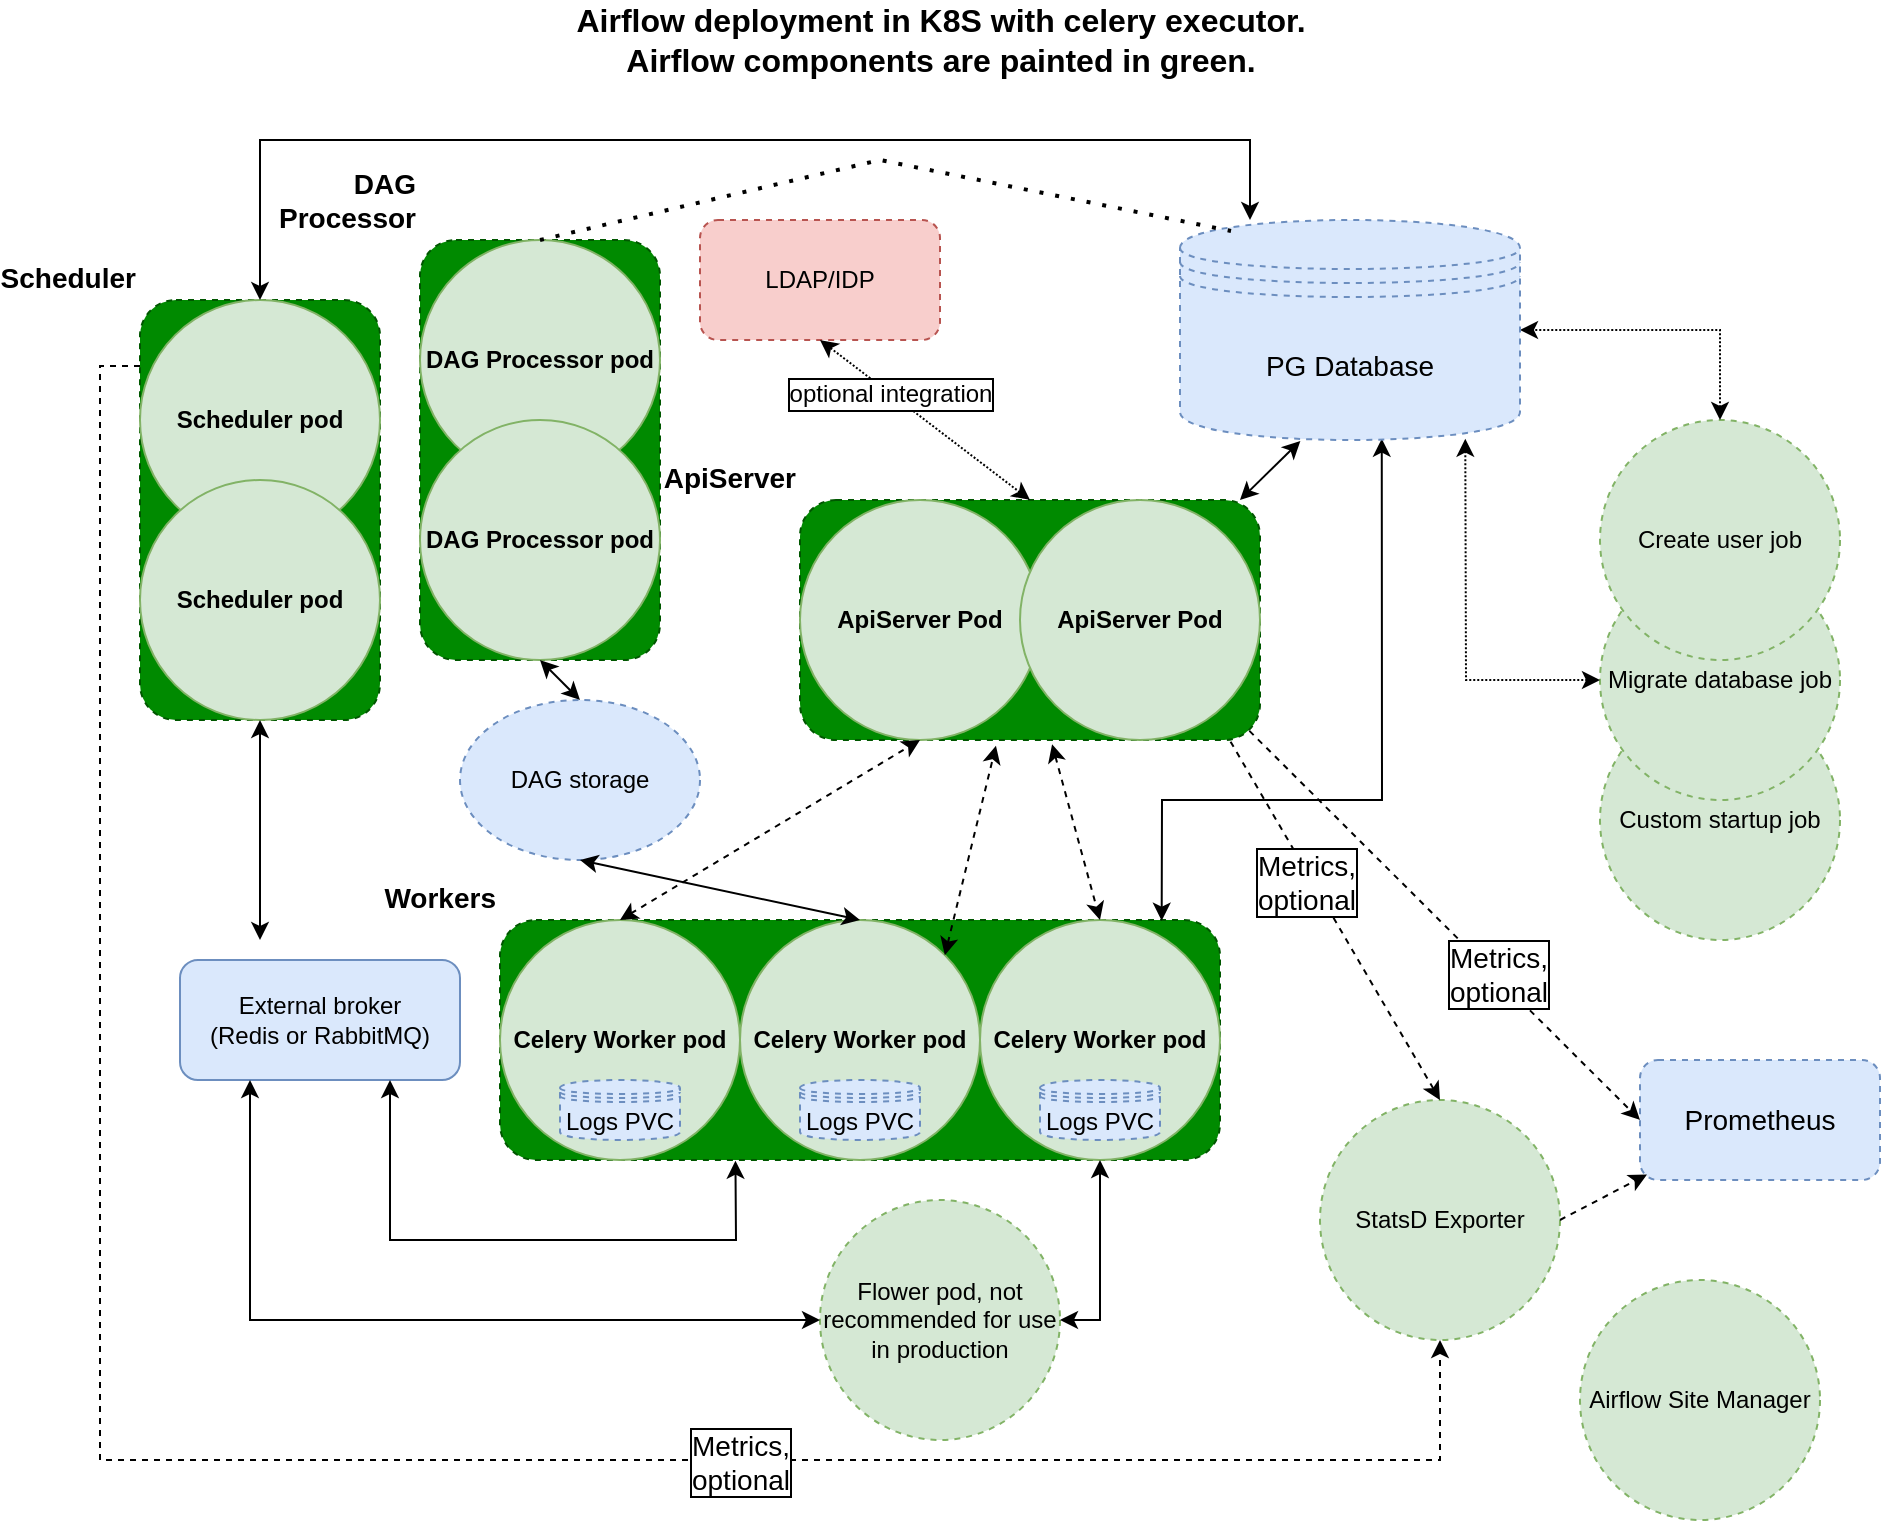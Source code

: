 <mxfile version="16.4.0" type="device"><diagram id="GbyRqpKRcZK6B-UKNelD" name="Page-1"><mxGraphModel dx="1839" dy="689" grid="1" gridSize="10" guides="1" tooltips="1" connect="1" arrows="1" fold="1" page="1" pageScale="1" pageWidth="850" pageHeight="1100" math="0" shadow="0"><root><mxCell id="0"/><mxCell id="1" parent="0"/><mxCell id="Dk27hHKvVKV4xQAAj8q2-93" value="&lt;b&gt;&lt;font style=&quot;font-size: 14px&quot; color=&quot;#000000&quot;&gt;Workers&lt;/font&gt;&lt;/b&gt;" style="rounded=1;whiteSpace=wrap;html=1;dashed=1;spacingTop=0;labelPosition=left;verticalLabelPosition=top;align=right;verticalAlign=bottom;fillColor=#008a00;fontColor=#ffffff;strokeColor=#005700;" parent="1" vertex="1"><mxGeometry x="150" y="460" width="360" height="120" as="geometry"/></mxCell><mxCell id="01b81DOPks4PxqhsAP29-13" value="External broker&lt;br&gt;(Redis or RabbitMQ)" style="rounded=1;whiteSpace=wrap;html=1;fillColor=#dae8fc;strokeColor=#6c8ebf;" parent="1" vertex="1"><mxGeometry x="-10" y="480" width="140" height="60" as="geometry"/></mxCell><mxCell id="01b81DOPks4PxqhsAP29-35" value="&lt;b&gt;&lt;font style=&quot;font-size: 16px&quot;&gt;Airflow deployment in K8S with celery executor.&lt;br&gt;Airflow components are painted in green.&lt;/font&gt;&lt;/b&gt;" style="text;html=1;align=center;verticalAlign=middle;resizable=0;points=[];autosize=1;strokeColor=none;fillColor=none;fontSize=12;" parent="1" vertex="1"><mxGeometry x="180" width="380" height="40" as="geometry"/></mxCell><mxCell id="Dk27hHKvVKV4xQAAj8q2-44" value="&lt;font color=&quot;#000000&quot;&gt;&lt;span style=&quot;font-size: 14px&quot;&gt;&lt;b&gt;ApiServer&lt;/b&gt;&lt;/span&gt;&lt;/font&gt;" style="rounded=1;whiteSpace=wrap;html=1;dashed=1;spacingTop=0;labelPosition=left;verticalLabelPosition=top;align=right;verticalAlign=bottom;fillColor=#008a00;fontColor=#ffffff;strokeColor=#005700;" parent="1" vertex="1"><mxGeometry x="300" y="250" width="230" height="120" as="geometry"/></mxCell><mxCell id="Dk27hHKvVKV4xQAAj8q2-45" value="&lt;b&gt;&lt;font style=&quot;font-size: 14px&quot; color=&quot;#000000&quot;&gt;Scheduler&lt;/font&gt;&lt;/b&gt;" style="rounded=1;whiteSpace=wrap;html=1;dashed=1;spacingTop=0;labelPosition=left;verticalLabelPosition=top;align=right;verticalAlign=bottom;fillColor=#008a00;fontColor=#ffffff;strokeColor=#005700;" parent="1" vertex="1"><mxGeometry x="-30" y="150" width="120" height="210" as="geometry"/></mxCell><mxCell id="Dk27hHKvVKV4xQAAj8q2-46" value="&lt;b&gt;ApiServer Pod&lt;/b&gt;" style="ellipse;whiteSpace=wrap;html=1;aspect=fixed;fillColor=#d5e8d4;strokeColor=#82b366;" parent="1" vertex="1"><mxGeometry x="300" y="250" width="120" height="120" as="geometry"/></mxCell><mxCell id="Dk27hHKvVKV4xQAAj8q2-47" value="&lt;b&gt;Scheduler pod&lt;br&gt;&lt;/b&gt;" style="ellipse;whiteSpace=wrap;html=1;aspect=fixed;fillColor=#d5e8d4;strokeColor=#82b366;" parent="1" vertex="1"><mxGeometry x="-30" y="150" width="120" height="120" as="geometry"/></mxCell><mxCell id="Dk27hHKvVKV4xQAAj8q2-48" value="&lt;b&gt;Scheduler pod&lt;/b&gt;" style="ellipse;whiteSpace=wrap;html=1;aspect=fixed;fillColor=#d5e8d4;strokeColor=#82b366;" parent="1" vertex="1"><mxGeometry x="-30" y="240" width="120" height="120" as="geometry"/></mxCell><mxCell id="Dk27hHKvVKV4xQAAj8q2-49" value="&lt;b&gt;Celery Worker pod&lt;/b&gt;" style="ellipse;whiteSpace=wrap;html=1;aspect=fixed;fillColor=#d5e8d4;strokeColor=#82b366;" parent="1" vertex="1"><mxGeometry x="150" y="460" width="120" height="120" as="geometry"/></mxCell><mxCell id="Dk27hHKvVKV4xQAAj8q2-50" value="&lt;b&gt;Celery Worker pod&lt;/b&gt;" style="ellipse;whiteSpace=wrap;html=1;aspect=fixed;fillColor=#d5e8d4;strokeColor=#82b366;" parent="1" vertex="1"><mxGeometry x="270" y="460" width="120" height="120" as="geometry"/></mxCell><mxCell id="Dk27hHKvVKV4xQAAj8q2-51" value="&lt;b&gt;Celery Worker pod&lt;/b&gt;" style="ellipse;whiteSpace=wrap;html=1;aspect=fixed;fillColor=#d5e8d4;strokeColor=#82b366;" parent="1" vertex="1"><mxGeometry x="390" y="460" width="120" height="120" as="geometry"/></mxCell><mxCell id="Dk27hHKvVKV4xQAAj8q2-54" value="" style="endArrow=classic;startArrow=classic;html=1;rounded=0;entryX=0.616;entryY=0.994;entryDx=0;entryDy=0;entryPerimeter=0;exitX=0.919;exitY=0.003;exitDx=0;exitDy=0;exitPerimeter=0;" parent="1" source="Dk27hHKvVKV4xQAAj8q2-93" edge="1"><mxGeometry width="50" height="50" relative="1" as="geometry"><mxPoint x="470" y="410" as="sourcePoint"/><mxPoint x="590.88" y="219.34" as="targetPoint"/><Array as="points"><mxPoint x="481" y="400"/><mxPoint x="591" y="400"/></Array></mxGeometry></mxCell><mxCell id="Dk27hHKvVKV4xQAAj8q2-55" value="" style="endArrow=classic;startArrow=classic;html=1;rounded=0;entryX=0.39;entryY=1.004;entryDx=0;entryDy=0;entryPerimeter=0;" parent="1" edge="1"><mxGeometry width="50" height="50" relative="1" as="geometry"><mxPoint x="520" y="250" as="sourcePoint"/><mxPoint x="550.2" y="220.44" as="targetPoint"/><Array as="points"/></mxGeometry></mxCell><mxCell id="Dk27hHKvVKV4xQAAj8q2-57" value="" style="endArrow=classic;startArrow=classic;html=1;rounded=0;dashed=1;exitX=1;exitY=0;exitDx=0;exitDy=0;entryX=0.426;entryY=1.024;entryDx=0;entryDy=0;entryPerimeter=0;" parent="1" source="Dk27hHKvVKV4xQAAj8q2-50" target="Dk27hHKvVKV4xQAAj8q2-44" edge="1"><mxGeometry width="50" height="50" relative="1" as="geometry"><mxPoint x="390" y="490" as="sourcePoint"/><mxPoint x="440" y="440" as="targetPoint"/><Array as="points"/></mxGeometry></mxCell><mxCell id="Dk27hHKvVKV4xQAAj8q2-58" value="" style="endArrow=classic;startArrow=classic;html=1;rounded=0;dashed=1;exitX=0.548;exitY=1.018;exitDx=0;exitDy=0;entryX=0.5;entryY=0;entryDx=0;entryDy=0;exitPerimeter=0;" parent="1" source="Dk27hHKvVKV4xQAAj8q2-44" target="Dk27hHKvVKV4xQAAj8q2-51" edge="1"><mxGeometry width="50" height="50" relative="1" as="geometry"><mxPoint x="390" y="490" as="sourcePoint"/><mxPoint x="440" y="440" as="targetPoint"/></mxGeometry></mxCell><mxCell id="Dk27hHKvVKV4xQAAj8q2-59" value="LDAP/IDP" style="rounded=1;whiteSpace=wrap;html=1;fillColor=#f8cecc;strokeColor=#b85450;dashed=1;" parent="1" vertex="1"><mxGeometry x="250" y="110" width="120" height="60" as="geometry"/></mxCell><mxCell id="Dk27hHKvVKV4xQAAj8q2-60" value="&lt;font style=&quot;font-size: 12px&quot;&gt;optional integration&lt;/font&gt;" style="endArrow=classic;startArrow=classic;html=1;rounded=0;entryX=0.5;entryY=1;entryDx=0;entryDy=0;dashed=1;dashPattern=1 1;labelBorderColor=default;exitX=0.5;exitY=0;exitDx=0;exitDy=0;" parent="1" source="Dk27hHKvVKV4xQAAj8q2-44" target="Dk27hHKvVKV4xQAAj8q2-59" edge="1"><mxGeometry x="0.333" width="50" height="50" relative="1" as="geometry"><mxPoint x="390" y="260" as="sourcePoint"/><mxPoint x="440" y="340" as="targetPoint"/><mxPoint as="offset"/></mxGeometry></mxCell><mxCell id="Dk27hHKvVKV4xQAAj8q2-61" value="Custom startup job" style="ellipse;whiteSpace=wrap;html=1;aspect=fixed;fontSize=12;fillColor=#d5e8d4;dashed=1;strokeColor=#82b366;" parent="1" vertex="1"><mxGeometry x="700" y="350" width="120" height="120" as="geometry"/></mxCell><mxCell id="Dk27hHKvVKV4xQAAj8q2-62" value="Migrate database job" style="ellipse;whiteSpace=wrap;html=1;aspect=fixed;fontSize=12;fillColor=#d5e8d4;dashed=1;strokeColor=#82b366;" parent="1" vertex="1"><mxGeometry x="700" y="280" width="120" height="120" as="geometry"/></mxCell><mxCell id="Dk27hHKvVKV4xQAAj8q2-63" value="Create user job" style="ellipse;whiteSpace=wrap;html=1;aspect=fixed;fontSize=12;fillColor=#d5e8d4;dashed=1;strokeColor=#82b366;" parent="1" vertex="1"><mxGeometry x="700" y="210" width="120" height="120" as="geometry"/></mxCell><mxCell id="Dk27hHKvVKV4xQAAj8q2-64" value="" style="endArrow=classic;startArrow=classic;html=1;rounded=0;dashed=1;dashPattern=1 1;labelBorderColor=default;fontSize=12;exitX=0.5;exitY=0;exitDx=0;exitDy=0;entryX=1;entryY=0.5;entryDx=0;entryDy=0;" parent="1" source="Dk27hHKvVKV4xQAAj8q2-63" edge="1"><mxGeometry width="50" height="50" relative="1" as="geometry"><mxPoint x="510" y="350" as="sourcePoint"/><mxPoint x="660" y="165" as="targetPoint"/><Array as="points"><mxPoint x="760" y="165"/></Array></mxGeometry></mxCell><mxCell id="Dk27hHKvVKV4xQAAj8q2-65" value="" style="endArrow=classic;startArrow=classic;html=1;rounded=0;dashed=1;dashPattern=1 1;labelBorderColor=default;fontSize=12;exitX=0;exitY=0.5;exitDx=0;exitDy=0;entryX=0.848;entryY=0.994;entryDx=0;entryDy=0;entryPerimeter=0;" parent="1" source="Dk27hHKvVKV4xQAAj8q2-62" edge="1"><mxGeometry width="50" height="50" relative="1" as="geometry"><mxPoint x="510" y="350" as="sourcePoint"/><mxPoint x="632.64" y="219.34" as="targetPoint"/><Array as="points"><mxPoint x="633" y="340"/></Array></mxGeometry></mxCell><mxCell id="Dk27hHKvVKV4xQAAj8q2-70" value="" style="endArrow=classic;startArrow=classic;html=1;rounded=0;exitX=0.75;exitY=1;exitDx=0;exitDy=0;labelBorderColor=default;entryX=0.327;entryY=1.003;entryDx=0;entryDy=0;entryPerimeter=0;" parent="1" source="01b81DOPks4PxqhsAP29-13" target="Dk27hHKvVKV4xQAAj8q2-93" edge="1"><mxGeometry x="-0.78" width="50" height="50" relative="1" as="geometry"><mxPoint x="65" y="540" as="sourcePoint"/><mxPoint x="317.574" y="382.426" as="targetPoint"/><mxPoint as="offset"/><Array as="points"><mxPoint x="95" y="580"/><mxPoint x="95" y="620"/><mxPoint x="268" y="620"/></Array></mxGeometry></mxCell><mxCell id="Dk27hHKvVKV4xQAAj8q2-72" value="&lt;b&gt;ApiServer Pod&lt;/b&gt;" style="ellipse;whiteSpace=wrap;html=1;aspect=fixed;fillColor=#d5e8d4;strokeColor=#82b366;" parent="1" vertex="1"><mxGeometry x="410" y="250" width="120" height="120" as="geometry"/></mxCell><mxCell id="Dk27hHKvVKV4xQAAj8q2-73" value="" style="endArrow=classic;startArrow=classic;html=1;rounded=0;labelBackgroundColor=none;fontSize=14;fontColor=#000000;exitX=0.5;exitY=0;exitDx=0;exitDy=0;entryX=0.25;entryY=0;entryDx=0;entryDy=0;" parent="1" source="Dk27hHKvVKV4xQAAj8q2-47" edge="1"><mxGeometry width="50" height="50" relative="1" as="geometry"><mxPoint x="350" y="300" as="sourcePoint"/><mxPoint x="525" y="110" as="targetPoint"/><Array as="points"><mxPoint x="30" y="70"/><mxPoint x="300" y="70"/><mxPoint x="525" y="70"/></Array></mxGeometry></mxCell><mxCell id="Dk27hHKvVKV4xQAAj8q2-74" value="StatsD Exporter" style="ellipse;whiteSpace=wrap;html=1;aspect=fixed;fontSize=12;fillColor=#d5e8d4;dashed=1;strokeColor=#82b366;" parent="1" vertex="1"><mxGeometry x="560" y="550" width="120" height="120" as="geometry"/></mxCell><mxCell id="Dk27hHKvVKV4xQAAj8q2-75" value="PG Database" style="shape=datastore;whiteSpace=wrap;html=1;shadow=0;dashed=1;fontSize=14;fillColor=#dae8fc;strokeColor=#6c8ebf;" parent="1" vertex="1"><mxGeometry x="490" y="110" width="170" height="110" as="geometry"/></mxCell><mxCell id="Dk27hHKvVKV4xQAAj8q2-77" value="Prometheus" style="rounded=1;whiteSpace=wrap;html=1;shadow=0;dashed=1;fontSize=14;fillColor=#dae8fc;strokeColor=#6c8ebf;" parent="1" vertex="1"><mxGeometry x="720" y="530" width="120" height="60" as="geometry"/></mxCell><mxCell id="Dk27hHKvVKV4xQAAj8q2-78" value="" style="endArrow=classic;html=1;rounded=0;labelBackgroundColor=none;fontSize=14;fontColor=#FFFFFF;exitX=1;exitY=0.5;exitDx=0;exitDy=0;entryX=0.029;entryY=0.955;entryDx=0;entryDy=0;dashed=1;entryPerimeter=0;" parent="1" source="Dk27hHKvVKV4xQAAj8q2-74" target="Dk27hHKvVKV4xQAAj8q2-77" edge="1"><mxGeometry width="50" height="50" relative="1" as="geometry"><mxPoint x="540" y="430" as="sourcePoint"/><mxPoint x="590" y="380" as="targetPoint"/><Array as="points"/></mxGeometry></mxCell><mxCell id="Dk27hHKvVKV4xQAAj8q2-79" value="" style="endArrow=classic;html=1;rounded=0;labelBackgroundColor=none;fontSize=14;fontColor=#FFFFFF;entryX=0;entryY=0.5;entryDx=0;entryDy=0;exitX=0.977;exitY=0.962;exitDx=0;exitDy=0;exitPerimeter=0;dashed=1;" parent="1" source="Dk27hHKvVKV4xQAAj8q2-44" target="Dk27hHKvVKV4xQAAj8q2-77" edge="1"><mxGeometry width="50" height="50" relative="1" as="geometry"><mxPoint x="540" y="430" as="sourcePoint"/><mxPoint x="590" y="380" as="targetPoint"/></mxGeometry></mxCell><mxCell id="Dk27hHKvVKV4xQAAj8q2-80" value="Metrics,&lt;br&gt;optional" style="edgeLabel;html=1;align=center;verticalAlign=middle;resizable=0;points=[];fontSize=14;fontColor=#000000;labelBorderColor=default;" parent="Dk27hHKvVKV4xQAAj8q2-79" vertex="1" connectable="0"><mxGeometry x="0.257" y="2" relative="1" as="geometry"><mxPoint as="offset"/></mxGeometry></mxCell><mxCell id="Dk27hHKvVKV4xQAAj8q2-81" value="" style="endArrow=classic;html=1;rounded=0;dashed=1;labelBackgroundColor=none;fontSize=14;fontColor=#FFFFFF;exitX=0.936;exitY=1.007;exitDx=0;exitDy=0;exitPerimeter=0;labelBorderColor=default;entryX=0.5;entryY=0;entryDx=0;entryDy=0;" parent="1" source="Dk27hHKvVKV4xQAAj8q2-44" target="Dk27hHKvVKV4xQAAj8q2-74" edge="1"><mxGeometry width="50" height="50" relative="1" as="geometry"><mxPoint x="480" y="390" as="sourcePoint"/><mxPoint x="540" y="410" as="targetPoint"/></mxGeometry></mxCell><mxCell id="Dk27hHKvVKV4xQAAj8q2-82" value="Metrics,&lt;br&gt;optional" style="edgeLabel;html=1;align=center;verticalAlign=middle;resizable=0;points=[];fontSize=14;fontColor=#000000;labelBorderColor=default;" parent="Dk27hHKvVKV4xQAAj8q2-81" vertex="1" connectable="0"><mxGeometry x="0.203" y="-1" relative="1" as="geometry"><mxPoint x="-25" y="-39" as="offset"/></mxGeometry></mxCell><mxCell id="Dk27hHKvVKV4xQAAj8q2-83" value="" style="endArrow=classic;html=1;rounded=0;dashed=1;labelBackgroundColor=none;fontSize=14;fontColor=#FFFFFF;entryX=0.5;entryY=1;entryDx=0;entryDy=0;" parent="1" target="Dk27hHKvVKV4xQAAj8q2-74" edge="1"><mxGeometry width="50" height="50" relative="1" as="geometry"><mxPoint x="-30" y="183" as="sourcePoint"/><mxPoint x="-70" y="280" as="targetPoint"/><Array as="points"><mxPoint x="-50" y="183"/><mxPoint x="-50" y="730"/><mxPoint x="260" y="730"/><mxPoint x="620" y="730"/></Array></mxGeometry></mxCell><mxCell id="Dk27hHKvVKV4xQAAj8q2-84" value="&lt;font color=&quot;#000000&quot;&gt;Metrics,&lt;br&gt;optional&lt;br&gt;&lt;/font&gt;" style="edgeLabel;html=1;align=center;verticalAlign=middle;resizable=0;points=[];fontSize=14;fontColor=#FFFFFF;labelBorderColor=default;" parent="Dk27hHKvVKV4xQAAj8q2-83" vertex="1" connectable="0"><mxGeometry x="0.368" y="-1" relative="1" as="geometry"><mxPoint as="offset"/></mxGeometry></mxCell><mxCell id="Dk27hHKvVKV4xQAAj8q2-85" value="Airflow Site Manager" style="ellipse;whiteSpace=wrap;html=1;aspect=fixed;fontSize=12;fillColor=#d5e8d4;dashed=1;strokeColor=#82b366;" parent="1" vertex="1"><mxGeometry x="690" y="640" width="120" height="120" as="geometry"/></mxCell><mxCell id="Dk27hHKvVKV4xQAAj8q2-89" value="" style="endArrow=classic;startArrow=classic;html=1;rounded=0;entryX=0.5;entryY=1;entryDx=0;entryDy=0;" parent="1" target="Dk27hHKvVKV4xQAAj8q2-48" edge="1"><mxGeometry width="50" height="50" relative="1" as="geometry"><mxPoint x="30" y="470" as="sourcePoint"/><mxPoint x="260" y="390" as="targetPoint"/><Array as="points"/></mxGeometry></mxCell><mxCell id="Dk27hHKvVKV4xQAAj8q2-90" value="&lt;font style=&quot;font-size: 12px&quot;&gt;Logs PVC&lt;/font&gt;" style="shape=datastore;whiteSpace=wrap;html=1;shadow=0;dashed=1;fontSize=14;fillColor=#dae8fc;strokeColor=#6c8ebf;" parent="1" vertex="1"><mxGeometry x="180" y="540" width="60" height="30" as="geometry"/></mxCell><mxCell id="Dk27hHKvVKV4xQAAj8q2-91" value="&lt;font style=&quot;font-size: 12px&quot;&gt;Logs PVC&lt;/font&gt;" style="shape=datastore;whiteSpace=wrap;html=1;shadow=0;dashed=1;fontSize=14;fillColor=#dae8fc;strokeColor=#6c8ebf;" parent="1" vertex="1"><mxGeometry x="300" y="540" width="60" height="30" as="geometry"/></mxCell><mxCell id="Dk27hHKvVKV4xQAAj8q2-92" value="&lt;font style=&quot;font-size: 12px&quot;&gt;Logs PVC&lt;/font&gt;" style="shape=datastore;whiteSpace=wrap;html=1;shadow=0;dashed=1;fontSize=14;fillColor=#dae8fc;strokeColor=#6c8ebf;" parent="1" vertex="1"><mxGeometry x="420" y="540" width="60" height="30" as="geometry"/></mxCell><mxCell id="Dk27hHKvVKV4xQAAj8q2-94" value="Flower pod, not recommended for use in production" style="ellipse;whiteSpace=wrap;html=1;aspect=fixed;fontSize=12;fillColor=#d5e8d4;dashed=1;strokeColor=#82b366;" parent="1" vertex="1"><mxGeometry x="310" y="600" width="120" height="120" as="geometry"/></mxCell><mxCell id="Dk27hHKvVKV4xQAAj8q2-95" value="" style="endArrow=classic;startArrow=classic;html=1;rounded=0;fontSize=12;exitX=0.25;exitY=1;exitDx=0;exitDy=0;entryX=0;entryY=0.5;entryDx=0;entryDy=0;" parent="1" source="01b81DOPks4PxqhsAP29-13" target="Dk27hHKvVKV4xQAAj8q2-94" edge="1"><mxGeometry width="50" height="50" relative="1" as="geometry"><mxPoint x="390" y="610" as="sourcePoint"/><mxPoint x="440" y="560" as="targetPoint"/><Array as="points"><mxPoint x="25" y="660"/></Array></mxGeometry></mxCell><mxCell id="Dk27hHKvVKV4xQAAj8q2-96" value="" style="endArrow=classic;startArrow=classic;html=1;rounded=0;fontSize=12;exitX=1;exitY=0.5;exitDx=0;exitDy=0;entryX=0.5;entryY=1;entryDx=0;entryDy=0;" parent="1" source="Dk27hHKvVKV4xQAAj8q2-94" target="Dk27hHKvVKV4xQAAj8q2-51" edge="1"><mxGeometry width="50" height="50" relative="1" as="geometry"><mxPoint x="390" y="610" as="sourcePoint"/><mxPoint x="440" y="560" as="targetPoint"/><Array as="points"><mxPoint x="450" y="660"/></Array></mxGeometry></mxCell><mxCell id="PLHWjB8_5DRLnfe3vWNA-1" value="&lt;b&gt;&lt;font style=&quot;font-size: 14px&quot; color=&quot;#000000&quot;&gt;DAG&lt;br&gt;Processor&lt;br&gt;&lt;/font&gt;&lt;/b&gt;" style="rounded=1;whiteSpace=wrap;html=1;dashed=1;spacingTop=0;labelPosition=left;verticalLabelPosition=top;align=right;verticalAlign=bottom;fillColor=#008a00;fontColor=#ffffff;strokeColor=#005700;" parent="1" vertex="1"><mxGeometry x="110" y="120" width="120" height="210" as="geometry"/></mxCell><mxCell id="PLHWjB8_5DRLnfe3vWNA-3" value="&lt;b&gt;DAG Processor pod&lt;br&gt;&lt;/b&gt;" style="ellipse;whiteSpace=wrap;html=1;aspect=fixed;fillColor=#d5e8d4;strokeColor=#82b366;" parent="1" vertex="1"><mxGeometry x="110" y="120" width="120" height="120" as="geometry"/></mxCell><mxCell id="PLHWjB8_5DRLnfe3vWNA-4" value="&lt;b&gt;DAG Processor pod&lt;/b&gt;" style="ellipse;whiteSpace=wrap;html=1;aspect=fixed;fillColor=#d5e8d4;strokeColor=#82b366;" parent="1" vertex="1"><mxGeometry x="110" y="210" width="120" height="120" as="geometry"/></mxCell><mxCell id="PLHWjB8_5DRLnfe3vWNA-5" value="" style="endArrow=classic;startArrow=classic;html=1;rounded=0;dashed=1;exitX=0.5;exitY=0;exitDx=0;exitDy=0;entryX=0.5;entryY=1;entryDx=0;entryDy=0;" parent="1" source="Dk27hHKvVKV4xQAAj8q2-49" target="Dk27hHKvVKV4xQAAj8q2-46" edge="1"><mxGeometry width="50" height="50" relative="1" as="geometry"><mxPoint x="382.426" y="487.574" as="sourcePoint"/><mxPoint x="407.98" y="382.88" as="targetPoint"/><Array as="points"/></mxGeometry></mxCell><mxCell id="PLHWjB8_5DRLnfe3vWNA-6" value="DAG storage" style="ellipse;whiteSpace=wrap;html=1;fillColor=#dae8fc;strokeColor=#6c8ebf;dashed=1;" parent="1" vertex="1"><mxGeometry x="130" y="350" width="120" height="80" as="geometry"/></mxCell><mxCell id="PLHWjB8_5DRLnfe3vWNA-7" value="" style="endArrow=classic;startArrow=classic;html=1;rounded=0;exitX=0.5;exitY=0;exitDx=0;exitDy=0;entryX=0.5;entryY=1;entryDx=0;entryDy=0;" parent="1" source="PLHWjB8_5DRLnfe3vWNA-6" target="PLHWjB8_5DRLnfe3vWNA-4" edge="1"><mxGeometry width="50" height="50" relative="1" as="geometry"><mxPoint x="240" y="360" as="sourcePoint"/><mxPoint x="290" y="310" as="targetPoint"/></mxGeometry></mxCell><mxCell id="PLHWjB8_5DRLnfe3vWNA-8" value="" style="endArrow=classic;startArrow=classic;html=1;rounded=0;exitX=0.5;exitY=1;exitDx=0;exitDy=0;entryX=0.5;entryY=0;entryDx=0;entryDy=0;" parent="1" source="PLHWjB8_5DRLnfe3vWNA-6" target="Dk27hHKvVKV4xQAAj8q2-50" edge="1"><mxGeometry width="50" height="50" relative="1" as="geometry"><mxPoint x="240" y="360" as="sourcePoint"/><mxPoint x="290" y="310" as="targetPoint"/></mxGeometry></mxCell><mxCell id="CYUx_ofHMRDERHPwpYC7-1" value="" style="endArrow=none;dashed=1;html=1;dashPattern=1 3;strokeWidth=2;rounded=0;exitX=0.5;exitY=0;exitDx=0;exitDy=0;entryX=0.15;entryY=0.05;entryDx=0;entryDy=0;entryPerimeter=0;" edge="1" parent="1" source="PLHWjB8_5DRLnfe3vWNA-3" target="Dk27hHKvVKV4xQAAj8q2-75"><mxGeometry width="50" height="50" relative="1" as="geometry"><mxPoint x="200" y="380" as="sourcePoint"/><mxPoint x="250" y="330" as="targetPoint"/><Array as="points"><mxPoint x="340" y="80"/></Array></mxGeometry></mxCell></root></mxGraphModel></diagram></mxfile>